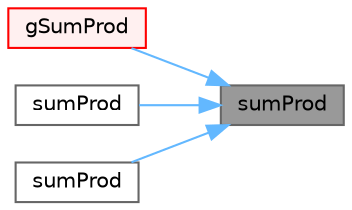 digraph "sumProd"
{
 // LATEX_PDF_SIZE
  bgcolor="transparent";
  edge [fontname=Helvetica,fontsize=10,labelfontname=Helvetica,labelfontsize=10];
  node [fontname=Helvetica,fontsize=10,shape=box,height=0.2,width=0.4];
  rankdir="RL";
  Node1 [id="Node000001",label="sumProd",height=0.2,width=0.4,color="gray40", fillcolor="grey60", style="filled", fontcolor="black",tooltip=" "];
  Node1 -> Node2 [id="edge1_Node000001_Node000002",dir="back",color="steelblue1",style="solid",tooltip=" "];
  Node2 [id="Node000002",label="gSumProd",height=0.2,width=0.4,color="red", fillcolor="#FFF0F0", style="filled",URL="$namespaceFoam.html#a0c51c9c60b98f198efc892e223c0afbd",tooltip=" "];
  Node1 -> Node9 [id="edge2_Node000001_Node000009",dir="back",color="steelblue1",style="solid",tooltip=" "];
  Node9 [id="Node000009",label="sumProd",height=0.2,width=0.4,color="grey40", fillcolor="white", style="filled",URL="$namespaceFoam.html#acd1d8feabd1dcedab4be784f814724c5",tooltip=" "];
  Node1 -> Node10 [id="edge3_Node000001_Node000010",dir="back",color="steelblue1",style="solid",tooltip=" "];
  Node10 [id="Node000010",label="sumProd",height=0.2,width=0.4,color="grey40", fillcolor="white", style="filled",URL="$namespaceFoam.html#afd5207dc5293a479bb4524eaa415bb46",tooltip=" "];
}
